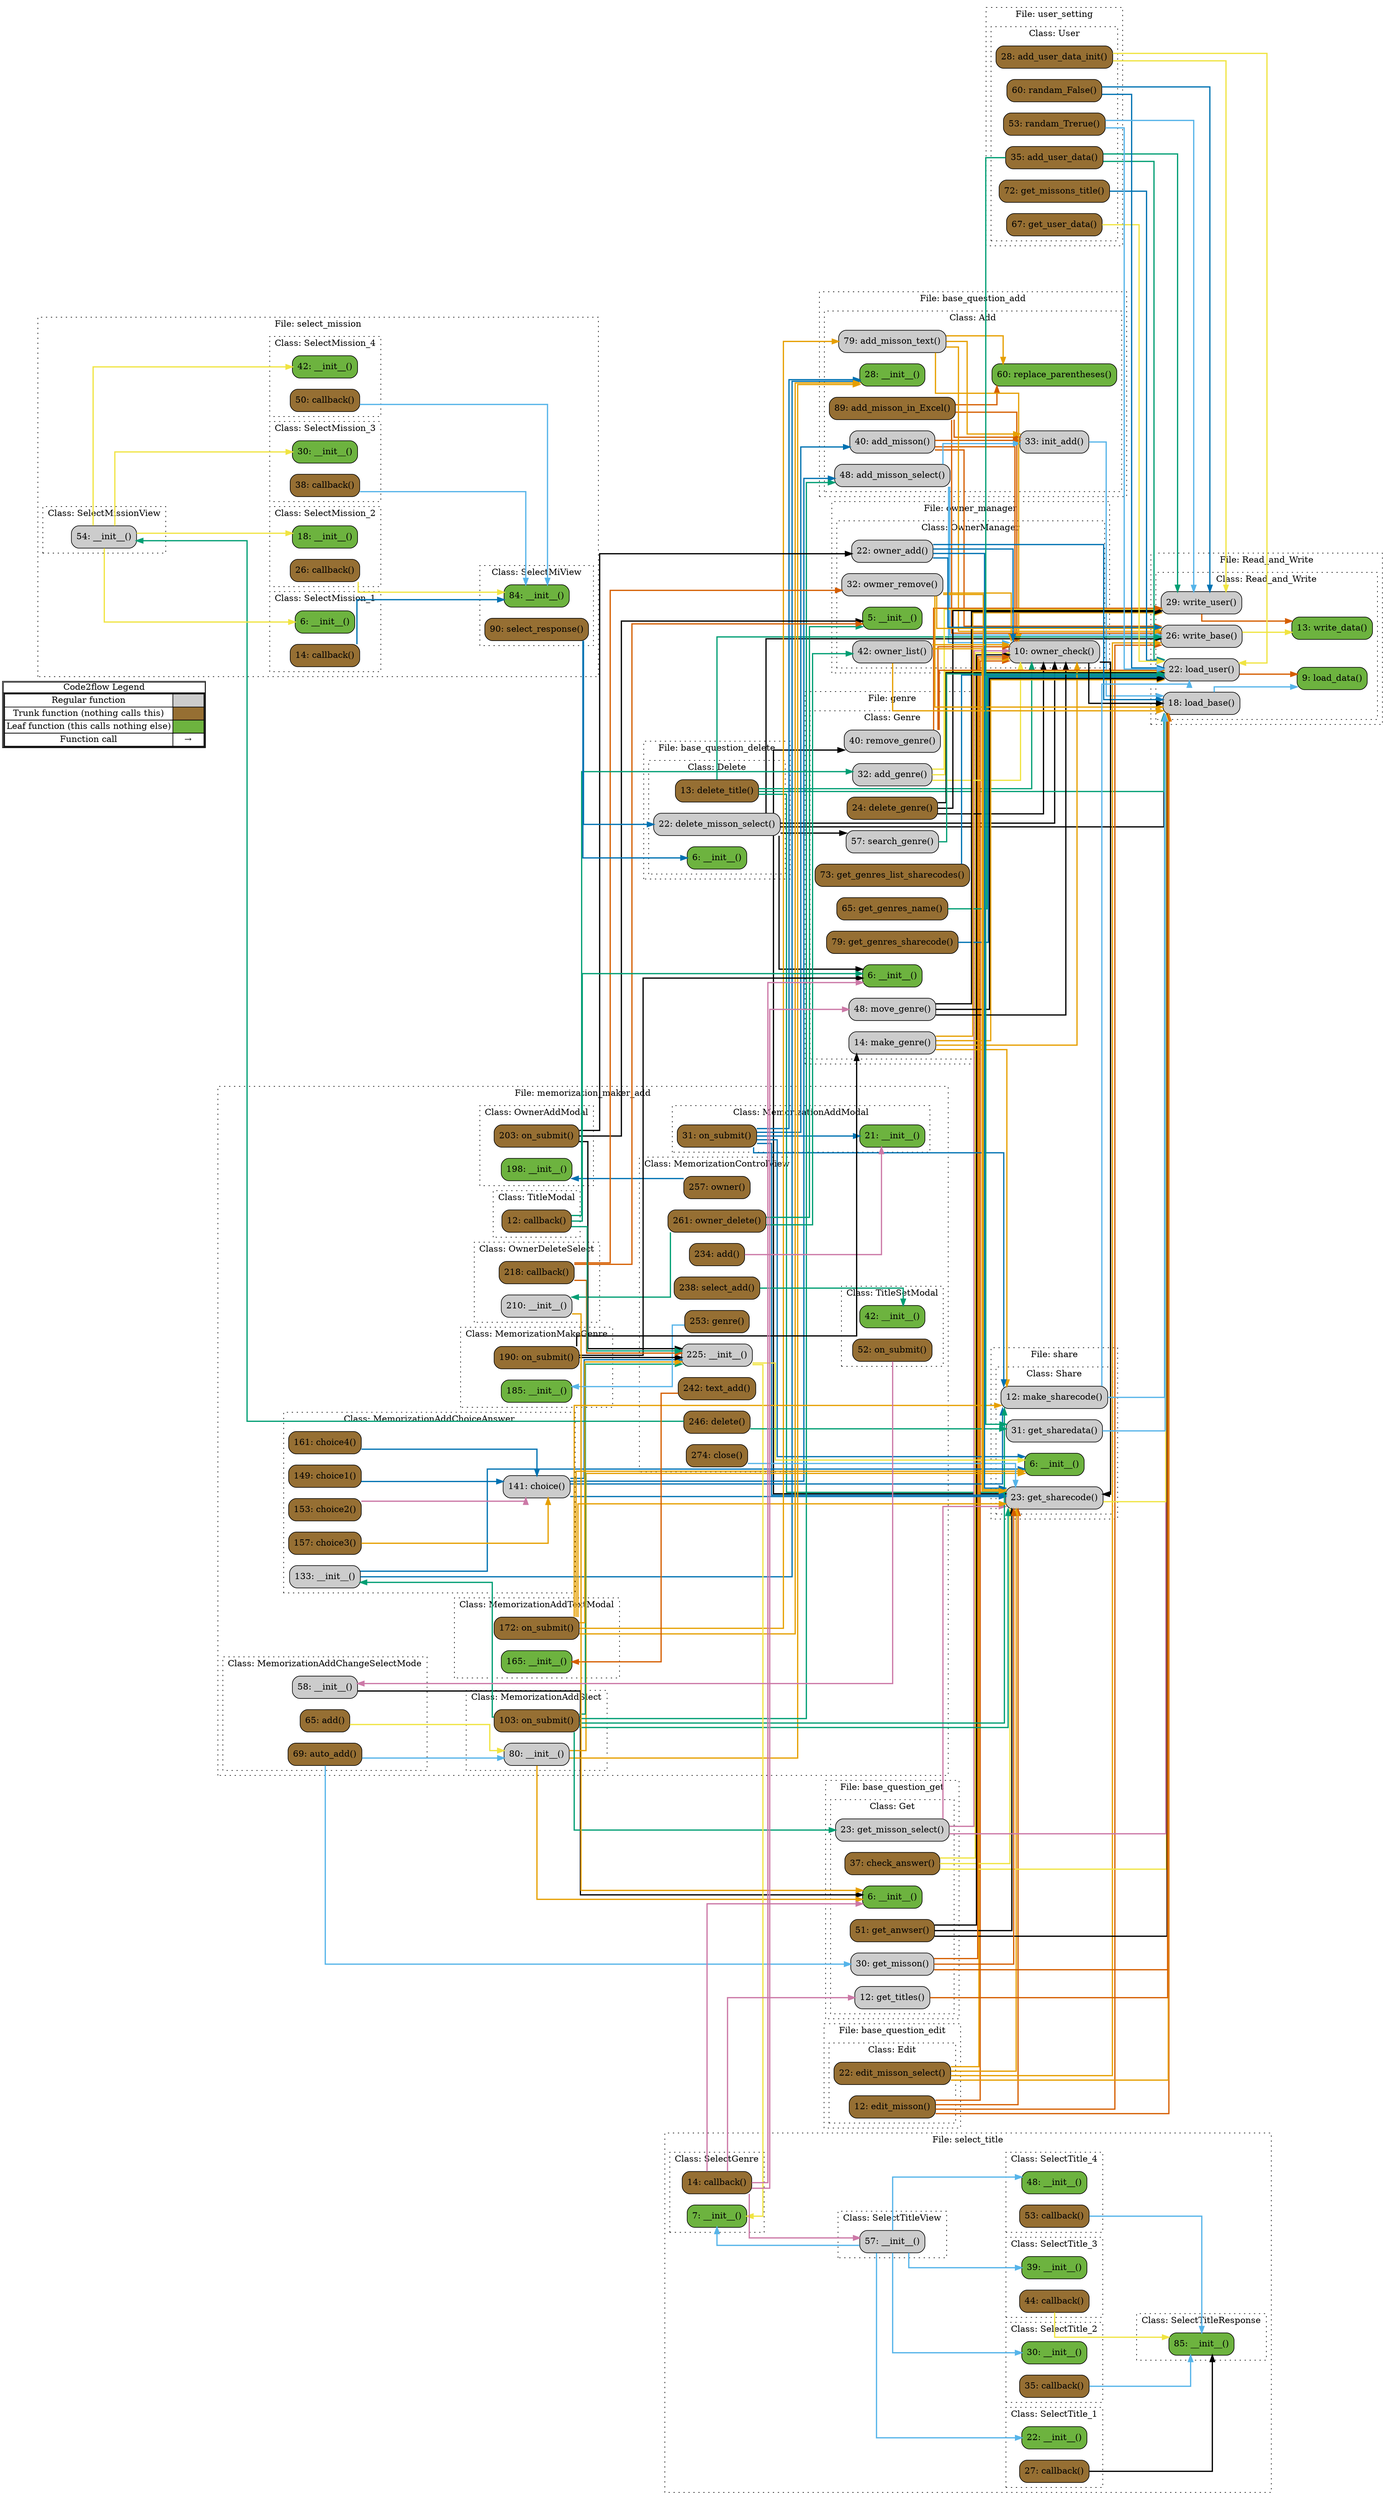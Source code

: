 digraph G {
concentrate=true;
splines="ortho";
rankdir="LR";
subgraph legend{
    rank = min;
    label = "legend";
    Legend [shape=none, margin=0, label = <
        <table cellspacing="0" cellpadding="0" border="1"><tr><td>Code2flow Legend</td></tr><tr><td>
        <table cellspacing="0">
        <tr><td>Regular function</td><td width="50px" bgcolor='#cccccc'></td></tr>
        <tr><td>Trunk function (nothing calls this)</td><td bgcolor='#966F33'></td></tr>
        <tr><td>Leaf function (this calls nothing else)</td><td bgcolor='#6db33f'></td></tr>
        <tr><td>Function call</td><td><font color='black'>&#8594;</font></td></tr>
        </table></td></tr></table>
        >];
}node_bcae79fa [label="18: load_base()" name="Read_and_Write::Read_and_Write.load_base" shape="rect" style="rounded,filled" fillcolor="#cccccc" ];
node_2e79d268 [label="9: load_data()" name="Read_and_Write::Read_and_Write.load_data" shape="rect" style="rounded,filled" fillcolor="#6db33f" ];
node_4a59610e [label="22: load_user()" name="Read_and_Write::Read_and_Write.load_user" shape="rect" style="rounded,filled" fillcolor="#cccccc" ];
node_8d5c05f4 [label="26: write_base()" name="Read_and_Write::Read_and_Write.write_base" shape="rect" style="rounded,filled" fillcolor="#cccccc" ];
node_7f5fee8f [label="13: write_data()" name="Read_and_Write::Read_and_Write.write_data" shape="rect" style="rounded,filled" fillcolor="#6db33f" ];
node_27f1da5e [label="29: write_user()" name="Read_and_Write::Read_and_Write.write_user" shape="rect" style="rounded,filled" fillcolor="#cccccc" ];
node_d8a5a6dd [label="28: __init__()" name="base_question_add::Add.__init__" shape="rect" style="rounded,filled" fillcolor="#6db33f" ];
node_d808e77e [label="40: add_misson()" name="base_question_add::Add.add_misson" shape="rect" style="rounded,filled" fillcolor="#cccccc" ];
node_4a98e65e [label="89: add_misson_in_Excel()" name="base_question_add::Add.add_misson_in_Excel" shape="rect" style="rounded,filled" fillcolor="#966F33" ];
node_8bef61ba [label="48: add_misson_select()" name="base_question_add::Add.add_misson_select" shape="rect" style="rounded,filled" fillcolor="#cccccc" ];
node_1b582671 [label="79: add_misson_text()" name="base_question_add::Add.add_misson_text" shape="rect" style="rounded,filled" fillcolor="#cccccc" ];
node_2af357da [label="33: init_add()" name="base_question_add::Add.init_add" shape="rect" style="rounded,filled" fillcolor="#cccccc" ];
node_8c62dc79 [label="60: replace_parentheses()" name="base_question_add::Add.replace_parentheses" shape="rect" style="rounded,filled" fillcolor="#6db33f" ];
node_854ce758 [label="6: __init__()" name="base_question_delete::Delete.__init__" shape="rect" style="rounded,filled" fillcolor="#6db33f" ];
node_6ebf3a58 [label="22: delete_misson_select()" name="base_question_delete::Delete.delete_misson_select" shape="rect" style="rounded,filled" fillcolor="#cccccc" ];
node_8de5a7a3 [label="13: delete_title()" name="base_question_delete::Delete.delete_title" shape="rect" style="rounded,filled" fillcolor="#966F33" ];
node_37c7f126 [label="12: edit_misson()" name="base_question_edit::Edit.edit_misson" shape="rect" style="rounded,filled" fillcolor="#966F33" ];
node_a02dab31 [label="22: edit_misson_select()" name="base_question_edit::Edit.edit_misson_select" shape="rect" style="rounded,filled" fillcolor="#966F33" ];
node_9bae0b82 [label="6: __init__()" name="base_question_get::Get.__init__" shape="rect" style="rounded,filled" fillcolor="#6db33f" ];
node_9e98a32c [label="37: check_answer()" name="base_question_get::Get.check_answer" shape="rect" style="rounded,filled" fillcolor="#966F33" ];
node_2b6b5a70 [label="51: get_anwser()" name="base_question_get::Get.get_anwser" shape="rect" style="rounded,filled" fillcolor="#966F33" ];
node_feb51876 [label="30: get_misson()" name="base_question_get::Get.get_misson" shape="rect" style="rounded,filled" fillcolor="#cccccc" ];
node_1580f587 [label="23: get_misson_select()" name="base_question_get::Get.get_misson_select" shape="rect" style="rounded,filled" fillcolor="#cccccc" ];
node_f5d98716 [label="12: get_titles()" name="base_question_get::Get.get_titles" shape="rect" style="rounded,filled" fillcolor="#cccccc" ];
node_9a720099 [label="6: __init__()" name="genre::Genre.__init__" shape="rect" style="rounded,filled" fillcolor="#6db33f" ];
node_4fa9ceec [label="32: add_genre()" name="genre::Genre.add_genre" shape="rect" style="rounded,filled" fillcolor="#cccccc" ];
node_4e906220 [label="24: delete_genre()" name="genre::Genre.delete_genre" shape="rect" style="rounded,filled" fillcolor="#966F33" ];
node_35868a9d [label="73: get_genres_list_sharecodes()" name="genre::Genre.get_genres_list_sharecodes" shape="rect" style="rounded,filled" fillcolor="#966F33" ];
node_1b9bc583 [label="65: get_genres_name()" name="genre::Genre.get_genres_name" shape="rect" style="rounded,filled" fillcolor="#966F33" ];
node_e5dbab25 [label="79: get_genres_sharecode()" name="genre::Genre.get_genres_sharecode" shape="rect" style="rounded,filled" fillcolor="#966F33" ];
node_fda5bb71 [label="14: make_genre()" name="genre::Genre.make_genre" shape="rect" style="rounded,filled" fillcolor="#cccccc" ];
node_c5acb5f8 [label="48: move_genre()" name="genre::Genre.move_genre" shape="rect" style="rounded,filled" fillcolor="#cccccc" ];
node_f10bbc4e [label="40: remove_genre()" name="genre::Genre.remove_genre" shape="rect" style="rounded,filled" fillcolor="#cccccc" ];
node_fc201fdb [label="57: search_genre()" name="genre::Genre.search_genre" shape="rect" style="rounded,filled" fillcolor="#cccccc" ];
node_e534e7d0 [label="58: __init__()" name="memorization_maker_add::MemorizationAddChangeSelectMode.__init__" shape="rect" style="rounded,filled" fillcolor="#cccccc" ];
node_a0b2f80c [label="65: add()" name="memorization_maker_add::MemorizationAddChangeSelectMode.add" shape="rect" style="rounded,filled" fillcolor="#966F33" ];
node_3e6cc162 [label="69: auto_add()" name="memorization_maker_add::MemorizationAddChangeSelectMode.auto_add" shape="rect" style="rounded,filled" fillcolor="#966F33" ];
node_d40968d5 [label="133: __init__()" name="memorization_maker_add::MemorizationAddChoiceAnswer.__init__" shape="rect" style="rounded,filled" fillcolor="#cccccc" ];
node_c59d722d [label="141: choice()" name="memorization_maker_add::MemorizationAddChoiceAnswer.choice" shape="rect" style="rounded,filled" fillcolor="#cccccc" ];
node_2437bb75 [label="149: choice1()" name="memorization_maker_add::MemorizationAddChoiceAnswer.choice1" shape="rect" style="rounded,filled" fillcolor="#966F33" ];
node_3206287f [label="153: choice2()" name="memorization_maker_add::MemorizationAddChoiceAnswer.choice2" shape="rect" style="rounded,filled" fillcolor="#966F33" ];
node_22585a19 [label="157: choice3()" name="memorization_maker_add::MemorizationAddChoiceAnswer.choice3" shape="rect" style="rounded,filled" fillcolor="#966F33" ];
node_207a5ebd [label="161: choice4()" name="memorization_maker_add::MemorizationAddChoiceAnswer.choice4" shape="rect" style="rounded,filled" fillcolor="#966F33" ];
node_ebd58291 [label="21: __init__()" name="memorization_maker_add::MemorizationAddModal.__init__" shape="rect" style="rounded,filled" fillcolor="#6db33f" ];
node_51d7f44d [label="31: on_submit()" name="memorization_maker_add::MemorizationAddModal.on_submit" shape="rect" style="rounded,filled" fillcolor="#966F33" ];
node_e2be46f9 [label="80: __init__()" name="memorization_maker_add::MemorizationAddSlect.__init__" shape="rect" style="rounded,filled" fillcolor="#cccccc" ];
node_0f709a63 [label="103: on_submit()" name="memorization_maker_add::MemorizationAddSlect.on_submit" shape="rect" style="rounded,filled" fillcolor="#966F33" ];
node_76bd4a74 [label="165: __init__()" name="memorization_maker_add::MemorizationAddTextModal.__init__" shape="rect" style="rounded,filled" fillcolor="#6db33f" ];
node_aebf5d71 [label="172: on_submit()" name="memorization_maker_add::MemorizationAddTextModal.on_submit" shape="rect" style="rounded,filled" fillcolor="#966F33" ];
node_c534d6d4 [label="225: __init__()" name="memorization_maker_add::MemorizationControlView.__init__" shape="rect" style="rounded,filled" fillcolor="#cccccc" ];
node_a84d77cf [label="234: add()" name="memorization_maker_add::MemorizationControlView.add" shape="rect" style="rounded,filled" fillcolor="#966F33" ];
node_58d417b2 [label="274: close()" name="memorization_maker_add::MemorizationControlView.close" shape="rect" style="rounded,filled" fillcolor="#966F33" ];
node_e8ed668b [label="246: delete()" name="memorization_maker_add::MemorizationControlView.delete" shape="rect" style="rounded,filled" fillcolor="#966F33" ];
node_4c88c56a [label="253: genre()" name="memorization_maker_add::MemorizationControlView.genre" shape="rect" style="rounded,filled" fillcolor="#966F33" ];
node_a4727a75 [label="257: owner()" name="memorization_maker_add::MemorizationControlView.owner" shape="rect" style="rounded,filled" fillcolor="#966F33" ];
node_0c95f623 [label="261: owner_delete()" name="memorization_maker_add::MemorizationControlView.owner_delete" shape="rect" style="rounded,filled" fillcolor="#966F33" ];
node_8fc26ef3 [label="238: select_add()" name="memorization_maker_add::MemorizationControlView.select_add" shape="rect" style="rounded,filled" fillcolor="#966F33" ];
node_55c75f5e [label="242: text_add()" name="memorization_maker_add::MemorizationControlView.text_add" shape="rect" style="rounded,filled" fillcolor="#966F33" ];
node_2804fd68 [label="185: __init__()" name="memorization_maker_add::MemorizationMakeGenre.__init__" shape="rect" style="rounded,filled" fillcolor="#6db33f" ];
node_757732d0 [label="190: on_submit()" name="memorization_maker_add::MemorizationMakeGenre.on_submit" shape="rect" style="rounded,filled" fillcolor="#966F33" ];
node_9818f4b4 [label="198: __init__()" name="memorization_maker_add::OwnerAddModal.__init__" shape="rect" style="rounded,filled" fillcolor="#6db33f" ];
node_a369ae08 [label="203: on_submit()" name="memorization_maker_add::OwnerAddModal.on_submit" shape="rect" style="rounded,filled" fillcolor="#966F33" ];
node_72f8dfe9 [label="210: __init__()" name="memorization_maker_add::OwnerDeleteSelect.__init__" shape="rect" style="rounded,filled" fillcolor="#cccccc" ];
node_65c8c416 [label="218: callback()" name="memorization_maker_add::OwnerDeleteSelect.callback" shape="rect" style="rounded,filled" fillcolor="#966F33" ];
node_df3d07d3 [label="12: callback()" name="memorization_maker_add::TitleModal.callback" shape="rect" style="rounded,filled" fillcolor="#966F33" ];
node_4eda32dd [label="42: __init__()" name="memorization_maker_add::TitleSetModal.__init__" shape="rect" style="rounded,filled" fillcolor="#6db33f" ];
node_81f66f07 [label="52: on_submit()" name="memorization_maker_add::TitleSetModal.on_submit" shape="rect" style="rounded,filled" fillcolor="#966F33" ];
node_3f7e75a4 [label="5: __init__()" name="owner_manager::OwnerManager.__init__" shape="rect" style="rounded,filled" fillcolor="#6db33f" ];
node_3e001321 [label="32: owmer_remove()" name="owner_manager::OwnerManager.owmer_remove" shape="rect" style="rounded,filled" fillcolor="#cccccc" ];
node_96036f45 [label="22: owner_add()" name="owner_manager::OwnerManager.owner_add" shape="rect" style="rounded,filled" fillcolor="#cccccc" ];
node_8bb574b0 [label="10: owner_check()" name="owner_manager::OwnerManager.owner_check" shape="rect" style="rounded,filled" fillcolor="#cccccc" ];
node_f6413a81 [label="42: owner_list()" name="owner_manager::OwnerManager.owner_list" shape="rect" style="rounded,filled" fillcolor="#cccccc" ];
node_86fb298d [label="84: __init__()" name="select_mission::SelectMiView.__init__" shape="rect" style="rounded,filled" fillcolor="#6db33f" ];
node_40936b25 [label="90: select_response()" name="select_mission::SelectMiView.select_response" shape="rect" style="rounded,filled" fillcolor="#966F33" ];
node_5460d2fc [label="54: __init__()" name="select_mission::SelectMissionView.__init__" shape="rect" style="rounded,filled" fillcolor="#cccccc" ];
node_3e414f63 [label="6: __init__()" name="select_mission::SelectMission_1.__init__" shape="rect" style="rounded,filled" fillcolor="#6db33f" ];
node_bf1bbaa5 [label="14: callback()" name="select_mission::SelectMission_1.callback" shape="rect" style="rounded,filled" fillcolor="#966F33" ];
node_3b95e306 [label="18: __init__()" name="select_mission::SelectMission_2.__init__" shape="rect" style="rounded,filled" fillcolor="#6db33f" ];
node_4cd736bc [label="26: callback()" name="select_mission::SelectMission_2.callback" shape="rect" style="rounded,filled" fillcolor="#966F33" ];
node_38595e04 [label="30: __init__()" name="select_mission::SelectMission_3.__init__" shape="rect" style="rounded,filled" fillcolor="#6db33f" ];
node_c5c505da [label="38: callback()" name="select_mission::SelectMission_3.callback" shape="rect" style="rounded,filled" fillcolor="#966F33" ];
node_a69ef901 [label="42: __init__()" name="select_mission::SelectMission_4.__init__" shape="rect" style="rounded,filled" fillcolor="#6db33f" ];
node_5cedfa3a [label="50: callback()" name="select_mission::SelectMission_4.callback" shape="rect" style="rounded,filled" fillcolor="#966F33" ];
node_1750e945 [label="7: __init__()" name="select_title::SelectGenre.__init__" shape="rect" style="rounded,filled" fillcolor="#6db33f" ];
node_b9ae017f [label="14: callback()" name="select_title::SelectGenre.callback" shape="rect" style="rounded,filled" fillcolor="#966F33" ];
node_d1bf728e [label="85: __init__()" name="select_title::SelectTitleResponse.__init__" shape="rect" style="rounded,filled" fillcolor="#6db33f" ];
node_453df502 [label="57: __init__()" name="select_title::SelectTitleView.__init__" shape="rect" style="rounded,filled" fillcolor="#cccccc" ];
node_029f6b21 [label="22: __init__()" name="select_title::SelectTitle_1.__init__" shape="rect" style="rounded,filled" fillcolor="#6db33f" ];
node_a8705b00 [label="27: callback()" name="select_title::SelectTitle_1.callback" shape="rect" style="rounded,filled" fillcolor="#966F33" ];
node_2a59c705 [label="30: __init__()" name="select_title::SelectTitle_2.__init__" shape="rect" style="rounded,filled" fillcolor="#6db33f" ];
node_e858fa72 [label="35: callback()" name="select_title::SelectTitle_2.callback" shape="rect" style="rounded,filled" fillcolor="#966F33" ];
node_29d7d983 [label="39: __init__()" name="select_title::SelectTitle_3.__init__" shape="rect" style="rounded,filled" fillcolor="#6db33f" ];
node_a36682bc [label="44: callback()" name="select_title::SelectTitle_3.callback" shape="rect" style="rounded,filled" fillcolor="#966F33" ];
node_76d13df3 [label="48: __init__()" name="select_title::SelectTitle_4.__init__" shape="rect" style="rounded,filled" fillcolor="#6db33f" ];
node_bc9d318a [label="53: callback()" name="select_title::SelectTitle_4.callback" shape="rect" style="rounded,filled" fillcolor="#966F33" ];
node_3323bac6 [label="6: __init__()" name="share::Share.__init__" shape="rect" style="rounded,filled" fillcolor="#6db33f" ];
node_7be7cd4c [label="23: get_sharecode()" name="share::Share.get_sharecode" shape="rect" style="rounded,filled" fillcolor="#cccccc" ];
node_3adfd68a [label="31: get_sharedata()" name="share::Share.get_sharedata" shape="rect" style="rounded,filled" fillcolor="#cccccc" ];
node_f707c302 [label="12: make_sharecode()" name="share::Share.make_sharecode" shape="rect" style="rounded,filled" fillcolor="#cccccc" ];
node_9135a803 [label="35: add_user_data()" name="user_setting::User.add_user_data" shape="rect" style="rounded,filled" fillcolor="#966F33" ];
node_13371b3c [label="28: add_user_data_init()" name="user_setting::User.add_user_data_init" shape="rect" style="rounded,filled" fillcolor="#966F33" ];
node_54c4fe4d [label="72: get_missons_title()" name="user_setting::User.get_missons_title" shape="rect" style="rounded,filled" fillcolor="#966F33" ];
node_2964a704 [label="67: get_user_data()" name="user_setting::User.get_user_data" shape="rect" style="rounded,filled" fillcolor="#966F33" ];
node_aaac98fd [label="60: randam_False()" name="user_setting::User.randam_False" shape="rect" style="rounded,filled" fillcolor="#966F33" ];
node_672ec4c2 [label="53: randam_Trerue()" name="user_setting::User.randam_Trerue" shape="rect" style="rounded,filled" fillcolor="#966F33" ];
node_bcae79fa -> node_2e79d268 [color="#56B4E9" penwidth="2"];
node_4a59610e -> node_2e79d268 [color="#D55E00" penwidth="2"];
node_8d5c05f4 -> node_7f5fee8f [color="#F0E442" penwidth="2"];
node_27f1da5e -> node_7f5fee8f [color="#D55E00" penwidth="2"];
node_d808e77e -> node_8d5c05f4 [color="#D55E00" penwidth="2"];
node_d808e77e -> node_2af357da [color="#D55E00" penwidth="2"];
node_d808e77e -> node_8bb574b0 [color="#D55E00" penwidth="2"];
node_4a98e65e -> node_8d5c05f4 [color="#D55E00" penwidth="2"];
node_4a98e65e -> node_2af357da [color="#D55E00" penwidth="2"];
node_4a98e65e -> node_8c62dc79 [color="#D55E00" penwidth="2"];
node_4a98e65e -> node_8bb574b0 [color="#D55E00" penwidth="2"];
node_8bef61ba -> node_8d5c05f4 [color="#56B4E9" penwidth="2"];
node_8bef61ba -> node_8d5c05f4 [color="#56B4E9" penwidth="2"];
node_8bef61ba -> node_2af357da [color="#56B4E9" penwidth="2"];
node_8bef61ba -> node_8bb574b0 [color="#56B4E9" penwidth="2"];
node_1b582671 -> node_8d5c05f4 [color="#E69F00" penwidth="2"];
node_1b582671 -> node_2af357da [color="#E69F00" penwidth="2"];
node_1b582671 -> node_8c62dc79 [color="#E69F00" penwidth="2"];
node_1b582671 -> node_8bb574b0 [color="#E69F00" penwidth="2"];
node_2af357da -> node_bcae79fa [color="#56B4E9" penwidth="2"];
node_6ebf3a58 -> node_bcae79fa [color="#000000" penwidth="2"];
node_6ebf3a58 -> node_8d5c05f4 [color="#000000" penwidth="2"];
node_6ebf3a58 -> node_9a720099 [color="#000000" penwidth="2"];
node_6ebf3a58 -> node_f10bbc4e [color="#000000" penwidth="2"];
node_6ebf3a58 -> node_fc201fdb [color="#000000" penwidth="2"];
node_6ebf3a58 -> node_8bb574b0 [color="#000000" penwidth="2"];
node_6ebf3a58 -> node_7be7cd4c [color="#000000" penwidth="2"];
node_8de5a7a3 -> node_bcae79fa [color="#009E73" penwidth="2"];
node_8de5a7a3 -> node_8d5c05f4 [color="#009E73" penwidth="2"];
node_8de5a7a3 -> node_8bb574b0 [color="#009E73" penwidth="2"];
node_8de5a7a3 -> node_7be7cd4c [color="#009E73" penwidth="2"];
node_37c7f126 -> node_bcae79fa [color="#D55E00" penwidth="2"];
node_37c7f126 -> node_8d5c05f4 [color="#D55E00" penwidth="2"];
node_37c7f126 -> node_8bb574b0 [color="#D55E00" penwidth="2"];
node_37c7f126 -> node_7be7cd4c [color="#D55E00" penwidth="2"];
node_a02dab31 -> node_bcae79fa [color="#E69F00" penwidth="2"];
node_a02dab31 -> node_8d5c05f4 [color="#E69F00" penwidth="2"];
node_a02dab31 -> node_8bb574b0 [color="#E69F00" penwidth="2"];
node_a02dab31 -> node_7be7cd4c [color="#E69F00" penwidth="2"];
node_9e98a32c -> node_bcae79fa [color="#F0E442" penwidth="2"];
node_9e98a32c -> node_8bb574b0 [color="#F0E442" penwidth="2"];
node_9e98a32c -> node_7be7cd4c [color="#F0E442" penwidth="2"];
node_2b6b5a70 -> node_bcae79fa [color="#000000" penwidth="2"];
node_2b6b5a70 -> node_8bb574b0 [color="#000000" penwidth="2"];
node_2b6b5a70 -> node_7be7cd4c [color="#000000" penwidth="2"];
node_feb51876 -> node_bcae79fa [color="#D55E00" penwidth="2"];
node_feb51876 -> node_8bb574b0 [color="#D55E00" penwidth="2"];
node_feb51876 -> node_7be7cd4c [color="#D55E00" penwidth="2"];
node_1580f587 -> node_bcae79fa [color="#CC79A7" penwidth="2"];
node_1580f587 -> node_8bb574b0 [color="#CC79A7" penwidth="2"];
node_1580f587 -> node_7be7cd4c [color="#CC79A7" penwidth="2"];
node_f5d98716 -> node_bcae79fa [color="#D55E00" penwidth="2"];
node_4fa9ceec -> node_4a59610e [color="#F0E442" penwidth="2"];
node_4fa9ceec -> node_27f1da5e [color="#F0E442" penwidth="2"];
node_4fa9ceec -> node_8bb574b0 [color="#F0E442" penwidth="2"];
node_4e906220 -> node_4a59610e [color="#000000" penwidth="2"];
node_4e906220 -> node_27f1da5e [color="#000000" penwidth="2"];
node_4e906220 -> node_8bb574b0 [color="#000000" penwidth="2"];
node_35868a9d -> node_4a59610e [color="#0072B2" penwidth="2"];
node_1b9bc583 -> node_4a59610e [color="#009E73" penwidth="2"];
node_e5dbab25 -> node_4a59610e [color="#0072B2" penwidth="2"];
node_fda5bb71 -> node_4a59610e [color="#E69F00" penwidth="2"];
node_fda5bb71 -> node_27f1da5e [color="#E69F00" penwidth="2"];
node_fda5bb71 -> node_8bb574b0 [color="#E69F00" penwidth="2"];
node_fda5bb71 -> node_f707c302 [color="#E69F00" penwidth="2"];
node_fda5bb71 -> node_f707c302 [color="#E69F00" penwidth="2"];
node_c5acb5f8 -> node_4a59610e [color="#000000" penwidth="2"];
node_c5acb5f8 -> node_27f1da5e [color="#000000" penwidth="2"];
node_c5acb5f8 -> node_8bb574b0 [color="#000000" penwidth="2"];
node_f10bbc4e -> node_4a59610e [color="#D55E00" penwidth="2"];
node_f10bbc4e -> node_27f1da5e [color="#D55E00" penwidth="2"];
node_f10bbc4e -> node_8bb574b0 [color="#D55E00" penwidth="2"];
node_fc201fdb -> node_4a59610e [color="#009E73" penwidth="2"];
node_e534e7d0 -> node_9bae0b82 [color="#000000" penwidth="2"];
node_a0b2f80c -> node_e2be46f9 [color="#F0E442" penwidth="2"];
node_3e6cc162 -> node_feb51876 [color="#56B4E9" penwidth="2"];
node_3e6cc162 -> node_e2be46f9 [color="#56B4E9" penwidth="2"];
node_d40968d5 -> node_d8a5a6dd [color="#0072B2" penwidth="2"];
node_d40968d5 -> node_3323bac6 [color="#0072B2" penwidth="2"];
node_c59d722d -> node_8bef61ba [color="#0072B2" penwidth="2"];
node_c59d722d -> node_c534d6d4 [color="#0072B2" penwidth="2"];
node_c59d722d -> node_7be7cd4c [color="#0072B2" penwidth="2"];
node_c59d722d -> node_f707c302 [color="#0072B2" penwidth="2"];
node_2437bb75 -> node_c59d722d [color="#0072B2" penwidth="2"];
node_3206287f -> node_c59d722d [color="#CC79A7" penwidth="2"];
node_22585a19 -> node_c59d722d [color="#E69F00" penwidth="2"];
node_207a5ebd -> node_c59d722d [color="#0072B2" penwidth="2"];
node_51d7f44d -> node_d8a5a6dd [color="#0072B2" penwidth="2"];
node_51d7f44d -> node_d808e77e [color="#0072B2" penwidth="2"];
node_51d7f44d -> node_ebd58291 [color="#0072B2" penwidth="2"];
node_51d7f44d -> node_3323bac6 [color="#0072B2" penwidth="2"];
node_51d7f44d -> node_7be7cd4c [color="#0072B2" penwidth="2"];
node_51d7f44d -> node_f707c302 [color="#0072B2" penwidth="2"];
node_e2be46f9 -> node_d8a5a6dd [color="#E69F00" penwidth="2"];
node_e2be46f9 -> node_9bae0b82 [color="#E69F00" penwidth="2"];
node_e2be46f9 -> node_3323bac6 [color="#E69F00" penwidth="2"];
node_0f709a63 -> node_8bef61ba [color="#009E73" penwidth="2"];
node_0f709a63 -> node_1580f587 [color="#009E73" penwidth="2"];
node_0f709a63 -> node_d40968d5 [color="#009E73" penwidth="2"];
node_0f709a63 -> node_c534d6d4 [color="#009E73" penwidth="2"];
node_0f709a63 -> node_7be7cd4c [color="#009E73" penwidth="2"];
node_0f709a63 -> node_f707c302 [color="#009E73" penwidth="2"];
node_aebf5d71 -> node_d8a5a6dd [color="#E69F00" penwidth="2"];
node_aebf5d71 -> node_1b582671 [color="#E69F00" penwidth="2"];
node_aebf5d71 -> node_c534d6d4 [color="#E69F00" penwidth="2"];
node_aebf5d71 -> node_c534d6d4 [color="#E69F00" penwidth="2"];
node_aebf5d71 -> node_3323bac6 [color="#E69F00" penwidth="2"];
node_aebf5d71 -> node_7be7cd4c [color="#E69F00" penwidth="2"];
node_aebf5d71 -> node_f707c302 [color="#E69F00" penwidth="2"];
node_c534d6d4 -> node_1750e945 [color="#F0E442" penwidth="2"];
node_c534d6d4 -> node_3323bac6 [color="#F0E442" penwidth="2"];
node_a84d77cf -> node_ebd58291 [color="#CC79A7" penwidth="2"];
node_58d417b2 -> node_7be7cd4c [color="#56B4E9" penwidth="2"];
node_e8ed668b -> node_5460d2fc [color="#009E73" penwidth="2"];
node_e8ed668b -> node_3adfd68a [color="#009E73" penwidth="2"];
node_4c88c56a -> node_2804fd68 [color="#56B4E9" penwidth="2"];
node_a4727a75 -> node_9818f4b4 [color="#0072B2" penwidth="2"];
node_0c95f623 -> node_72f8dfe9 [color="#009E73" penwidth="2"];
node_0c95f623 -> node_3f7e75a4 [color="#009E73" penwidth="2"];
node_0c95f623 -> node_f6413a81 [color="#009E73" penwidth="2"];
node_8fc26ef3 -> node_4eda32dd [color="#009E73" penwidth="2"];
node_55c75f5e -> node_76bd4a74 [color="#D55E00" penwidth="2"];
node_757732d0 -> node_9a720099 [color="#000000" penwidth="2"];
node_757732d0 -> node_fda5bb71 [color="#000000" penwidth="2"];
node_757732d0 -> node_c534d6d4 [color="#000000" penwidth="2"];
node_a369ae08 -> node_c534d6d4 [color="#000000" penwidth="2"];
node_a369ae08 -> node_3f7e75a4 [color="#000000" penwidth="2"];
node_a369ae08 -> node_96036f45 [color="#000000" penwidth="2"];
node_72f8dfe9 -> node_9bae0b82 [color="#E69F00" penwidth="2"];
node_65c8c416 -> node_c534d6d4 [color="#D55E00" penwidth="2"];
node_65c8c416 -> node_3f7e75a4 [color="#D55E00" penwidth="2"];
node_65c8c416 -> node_3e001321 [color="#D55E00" penwidth="2"];
node_df3d07d3 -> node_9a720099 [color="#009E73" penwidth="2"];
node_df3d07d3 -> node_4fa9ceec [color="#009E73" penwidth="2"];
node_df3d07d3 -> node_c534d6d4 [color="#009E73" penwidth="2"];
node_81f66f07 -> node_e534e7d0 [color="#CC79A7" penwidth="2"];
node_3e001321 -> node_bcae79fa [color="#E69F00" penwidth="2"];
node_3e001321 -> node_8d5c05f4 [color="#E69F00" penwidth="2"];
node_3e001321 -> node_8bb574b0 [color="#E69F00" penwidth="2"];
node_3e001321 -> node_7be7cd4c [color="#E69F00" penwidth="2"];
node_96036f45 -> node_bcae79fa [color="#0072B2" penwidth="2"];
node_96036f45 -> node_8d5c05f4 [color="#0072B2" penwidth="2"];
node_96036f45 -> node_8bb574b0 [color="#0072B2" penwidth="2"];
node_96036f45 -> node_7be7cd4c [color="#0072B2" penwidth="2"];
node_8bb574b0 -> node_bcae79fa [color="#000000" penwidth="2"];
node_8bb574b0 -> node_7be7cd4c [color="#000000" penwidth="2"];
node_f6413a81 -> node_bcae79fa [color="#E69F00" penwidth="2"];
node_f6413a81 -> node_8bb574b0 [color="#E69F00" penwidth="2"];
node_f6413a81 -> node_7be7cd4c [color="#E69F00" penwidth="2"];
node_40936b25 -> node_854ce758 [color="#0072B2" penwidth="2"];
node_40936b25 -> node_6ebf3a58 [color="#0072B2" penwidth="2"];
node_5460d2fc -> node_3e414f63 [color="#F0E442" penwidth="2"];
node_5460d2fc -> node_3b95e306 [color="#F0E442" penwidth="2"];
node_5460d2fc -> node_38595e04 [color="#F0E442" penwidth="2"];
node_5460d2fc -> node_a69ef901 [color="#F0E442" penwidth="2"];
node_bf1bbaa5 -> node_86fb298d [color="#0072B2" penwidth="2"];
node_4cd736bc -> node_86fb298d [color="#F0E442" penwidth="2"];
node_c5c505da -> node_86fb298d [color="#56B4E9" penwidth="2"];
node_5cedfa3a -> node_86fb298d [color="#56B4E9" penwidth="2"];
node_b9ae017f -> node_9bae0b82 [color="#CC79A7" penwidth="2"];
node_b9ae017f -> node_f5d98716 [color="#CC79A7" penwidth="2"];
node_b9ae017f -> node_9a720099 [color="#CC79A7" penwidth="2"];
node_b9ae017f -> node_c5acb5f8 [color="#CC79A7" penwidth="2"];
node_b9ae017f -> node_453df502 [color="#CC79A7" penwidth="2"];
node_453df502 -> node_1750e945 [color="#56B4E9" penwidth="2"];
node_453df502 -> node_029f6b21 [color="#56B4E9" penwidth="2"];
node_453df502 -> node_2a59c705 [color="#56B4E9" penwidth="2"];
node_453df502 -> node_29d7d983 [color="#56B4E9" penwidth="2"];
node_453df502 -> node_76d13df3 [color="#56B4E9" penwidth="2"];
node_a8705b00 -> node_d1bf728e [color="#000000" penwidth="2"];
node_e858fa72 -> node_d1bf728e [color="#56B4E9" penwidth="2"];
node_a36682bc -> node_d1bf728e [color="#F0E442" penwidth="2"];
node_bc9d318a -> node_d1bf728e [color="#56B4E9" penwidth="2"];
node_7be7cd4c -> node_bcae79fa [color="#F0E442" penwidth="2"];
node_7be7cd4c -> node_8bb574b0 [color="#F0E442" penwidth="2"];
node_3adfd68a -> node_bcae79fa [color="#56B4E9" penwidth="2"];
node_f707c302 -> node_bcae79fa [color="#56B4E9" penwidth="2"];
node_f707c302 -> node_4a59610e [color="#56B4E9" penwidth="2"];
node_9135a803 -> node_4a59610e [color="#009E73" penwidth="2"];
node_9135a803 -> node_27f1da5e [color="#009E73" penwidth="2"];
node_9135a803 -> node_3adfd68a [color="#009E73" penwidth="2"];
node_13371b3c -> node_4a59610e [color="#F0E442" penwidth="2"];
node_13371b3c -> node_27f1da5e [color="#F0E442" penwidth="2"];
node_54c4fe4d -> node_4a59610e [color="#0072B2" penwidth="2"];
node_2964a704 -> node_4a59610e [color="#F0E442" penwidth="2"];
node_aaac98fd -> node_4a59610e [color="#0072B2" penwidth="2"];
node_aaac98fd -> node_27f1da5e [color="#0072B2" penwidth="2"];
node_672ec4c2 -> node_4a59610e [color="#56B4E9" penwidth="2"];
node_672ec4c2 -> node_27f1da5e [color="#56B4E9" penwidth="2"];
subgraph cluster_13348953 {
    label="File: Read_and_Write";
    name="Read_and_Write";
    style="filled";
    graph[style=dotted];
    subgraph cluster_b2e5ffa8 {
        node_2e79d268 node_7f5fee8f node_bcae79fa node_4a59610e node_8d5c05f4 node_27f1da5e;
        label="Class: Read_and_Write";
        name="Read_and_Write";
        style="filled";
        graph[style=dotted];
    };
};
subgraph cluster_565b6e9d {
    label="File: base_question_add";
    name="base_question_add";
    style="filled";
    graph[style=dotted];
    subgraph cluster_8f256a5b {
        node_d8a5a6dd node_2af357da node_d808e77e node_8bef61ba node_8c62dc79 node_1b582671 node_4a98e65e;
        label="Class: Add";
        name="Add";
        style="filled";
        graph[style=dotted];
    };
};
subgraph cluster_600a041a {
    label="File: base_question_delete";
    name="base_question_delete";
    style="filled";
    graph[style=dotted];
    subgraph cluster_29b4d7b8 {
        node_854ce758 node_8de5a7a3 node_6ebf3a58;
        label="Class: Delete";
        name="Delete";
        style="filled";
        graph[style=dotted];
    };
};
subgraph cluster_67155c8f {
    label="File: base_question_edit";
    name="base_question_edit";
    style="filled";
    graph[style=dotted];
    subgraph cluster_1e3b23ad {
        node_37c7f126 node_a02dab31;
        label="Class: Edit";
        name="Edit";
        style="filled";
        graph[style=dotted];
    };
};
subgraph cluster_33329069 {
    label="File: base_question_get";
    name="base_question_get";
    style="filled";
    graph[style=dotted];
    subgraph cluster_87a60d6b {
        node_9bae0b82 node_f5d98716 node_1580f587 node_feb51876 node_9e98a32c node_2b6b5a70;
        label="Class: Get";
        name="Get";
        style="filled";
        graph[style=dotted];
    };
};
subgraph cluster_22523278 {
    label="File: genre";
    name="genre";
    style="filled";
    graph[style=dotted];
    subgraph cluster_859a8478 {
        node_9a720099 node_fda5bb71 node_4e906220 node_4fa9ceec node_f10bbc4e node_c5acb5f8 node_fc201fdb node_1b9bc583 node_35868a9d node_e5dbab25;
        label="Class: Genre";
        name="Genre";
        style="filled";
        graph[style=dotted];
    };
};
subgraph cluster_9b3a313d {
    label="File: memorization_maker_add";
    name="memorization_maker_add";
    style="filled";
    graph[style=dotted];
    subgraph cluster_84d3ef39 {
        node_df3d07d3;
        label="Class: TitleModal";
        name="TitleModal";
        style="filled";
        graph[style=dotted];
    };
    subgraph cluster_09239866 {
        node_ebd58291 node_51d7f44d;
        label="Class: MemorizationAddModal";
        name="MemorizationAddModal";
        style="filled";
        graph[style=dotted];
    };
    subgraph cluster_67395f28 {
        node_4eda32dd node_81f66f07;
        label="Class: TitleSetModal";
        name="TitleSetModal";
        style="filled";
        graph[style=dotted];
    };
    subgraph cluster_62e5cc16 {
        node_e534e7d0 node_a0b2f80c node_3e6cc162;
        label="Class: MemorizationAddChangeSelectMode";
        name="MemorizationAddChangeSelectMode";
        style="filled";
        graph[style=dotted];
    };
    subgraph cluster_2de0b69a {
        node_e2be46f9 node_0f709a63;
        label="Class: MemorizationAddSlect";
        name="MemorizationAddSlect";
        style="filled";
        graph[style=dotted];
    };
    subgraph cluster_09356087 {
        node_d40968d5 node_c59d722d node_2437bb75 node_3206287f node_22585a19 node_207a5ebd;
        label="Class: MemorizationAddChoiceAnswer";
        name="MemorizationAddChoiceAnswer";
        style="filled";
        graph[style=dotted];
    };
    subgraph cluster_3e5a311e {
        node_76bd4a74 node_aebf5d71;
        label="Class: MemorizationAddTextModal";
        name="MemorizationAddTextModal";
        style="filled";
        graph[style=dotted];
    };
    subgraph cluster_5ab860d4 {
        node_2804fd68 node_757732d0;
        label="Class: MemorizationMakeGenre";
        name="MemorizationMakeGenre";
        style="filled";
        graph[style=dotted];
    };
    subgraph cluster_df830707 {
        node_9818f4b4 node_a369ae08;
        label="Class: OwnerAddModal";
        name="OwnerAddModal";
        style="filled";
        graph[style=dotted];
    };
    subgraph cluster_d0e4c174 {
        node_72f8dfe9 node_65c8c416;
        label="Class: OwnerDeleteSelect";
        name="OwnerDeleteSelect";
        style="filled";
        graph[style=dotted];
    };
    subgraph cluster_228fdebb {
        node_c534d6d4 node_a84d77cf node_8fc26ef3 node_55c75f5e node_e8ed668b node_4c88c56a node_a4727a75 node_0c95f623 node_58d417b2;
        label="Class: MemorizationControlView";
        name="MemorizationControlView";
        style="filled";
        graph[style=dotted];
    };
};
subgraph cluster_ade72b23 {
    label="File: owner_manager";
    name="owner_manager";
    style="filled";
    graph[style=dotted];
    subgraph cluster_9e6a6a1a {
        node_3f7e75a4 node_8bb574b0 node_96036f45 node_3e001321 node_f6413a81;
        label="Class: OwnerManager";
        name="OwnerManager";
        style="filled";
        graph[style=dotted];
    };
};
subgraph cluster_5bb95ac5 {
    label="File: select_mission";
    name="select_mission";
    style="filled";
    graph[style=dotted];
    subgraph cluster_04cda5f9 {
        node_3e414f63 node_bf1bbaa5;
        label="Class: SelectMission_1";
        name="SelectMission_1";
        style="filled";
        graph[style=dotted];
    };
    subgraph cluster_c7d6a6c4 {
        node_3b95e306 node_4cd736bc;
        label="Class: SelectMission_2";
        name="SelectMission_2";
        style="filled";
        graph[style=dotted];
    };
    subgraph cluster_043f104d {
        node_38595e04 node_c5c505da;
        label="Class: SelectMission_3";
        name="SelectMission_3";
        style="filled";
        graph[style=dotted];
    };
    subgraph cluster_6ec268db {
        node_a69ef901 node_5cedfa3a;
        label="Class: SelectMission_4";
        name="SelectMission_4";
        style="filled";
        graph[style=dotted];
    };
    subgraph cluster_b3f72908 {
        node_5460d2fc;
        label="Class: SelectMissionView";
        name="SelectMissionView";
        style="filled";
        graph[style=dotted];
    };
    subgraph cluster_b131280a {
        node_86fb298d node_40936b25;
        label="Class: SelectMiView";
        name="SelectMiView";
        style="filled";
        graph[style=dotted];
    };
};
subgraph cluster_0acd7d2d {
    label="File: select_title";
    name="select_title";
    style="filled";
    graph[style=dotted];
    subgraph cluster_d9b28aba {
        node_1750e945 node_b9ae017f;
        label="Class: SelectGenre";
        name="SelectGenre";
        style="filled";
        graph[style=dotted];
    };
    subgraph cluster_5c043a3a {
        node_029f6b21 node_a8705b00;
        label="Class: SelectTitle_1";
        name="SelectTitle_1";
        style="filled";
        graph[style=dotted];
    };
    subgraph cluster_e1adaab0 {
        node_2a59c705 node_e858fa72;
        label="Class: SelectTitle_2";
        name="SelectTitle_2";
        style="filled";
        graph[style=dotted];
    };
    subgraph cluster_3817b06f {
        node_29d7d983 node_a36682bc;
        label="Class: SelectTitle_3";
        name="SelectTitle_3";
        style="filled";
        graph[style=dotted];
    };
    subgraph cluster_1ae851f7 {
        node_76d13df3 node_bc9d318a;
        label="Class: SelectTitle_4";
        name="SelectTitle_4";
        style="filled";
        graph[style=dotted];
    };
    subgraph cluster_e3bac502 {
        node_453df502;
        label="Class: SelectTitleView";
        name="SelectTitleView";
        style="filled";
        graph[style=dotted];
    };
    subgraph cluster_6dc9dfe1 {
        node_d1bf728e;
        label="Class: SelectTitleResponse";
        name="SelectTitleResponse";
        style="filled";
        graph[style=dotted];
    };
};
subgraph cluster_b009a0a5 {
    label="File: share";
    name="share";
    style="filled";
    graph[style=dotted];
    subgraph cluster_2bad6b5b {
        node_3323bac6 node_f707c302 node_7be7cd4c node_3adfd68a;
        label="Class: Share";
        name="Share";
        style="filled";
        graph[style=dotted];
    };
};
subgraph cluster_96e66500 {
    label="File: user_setting";
    name="user_setting";
    style="filled";
    graph[style=dotted];
    subgraph cluster_3dc35fc4 {
        node_13371b3c node_9135a803 node_672ec4c2 node_aaac98fd node_2964a704 node_54c4fe4d;
        label="Class: User";
        name="User";
        style="filled";
        graph[style=dotted];
    };
};
}
